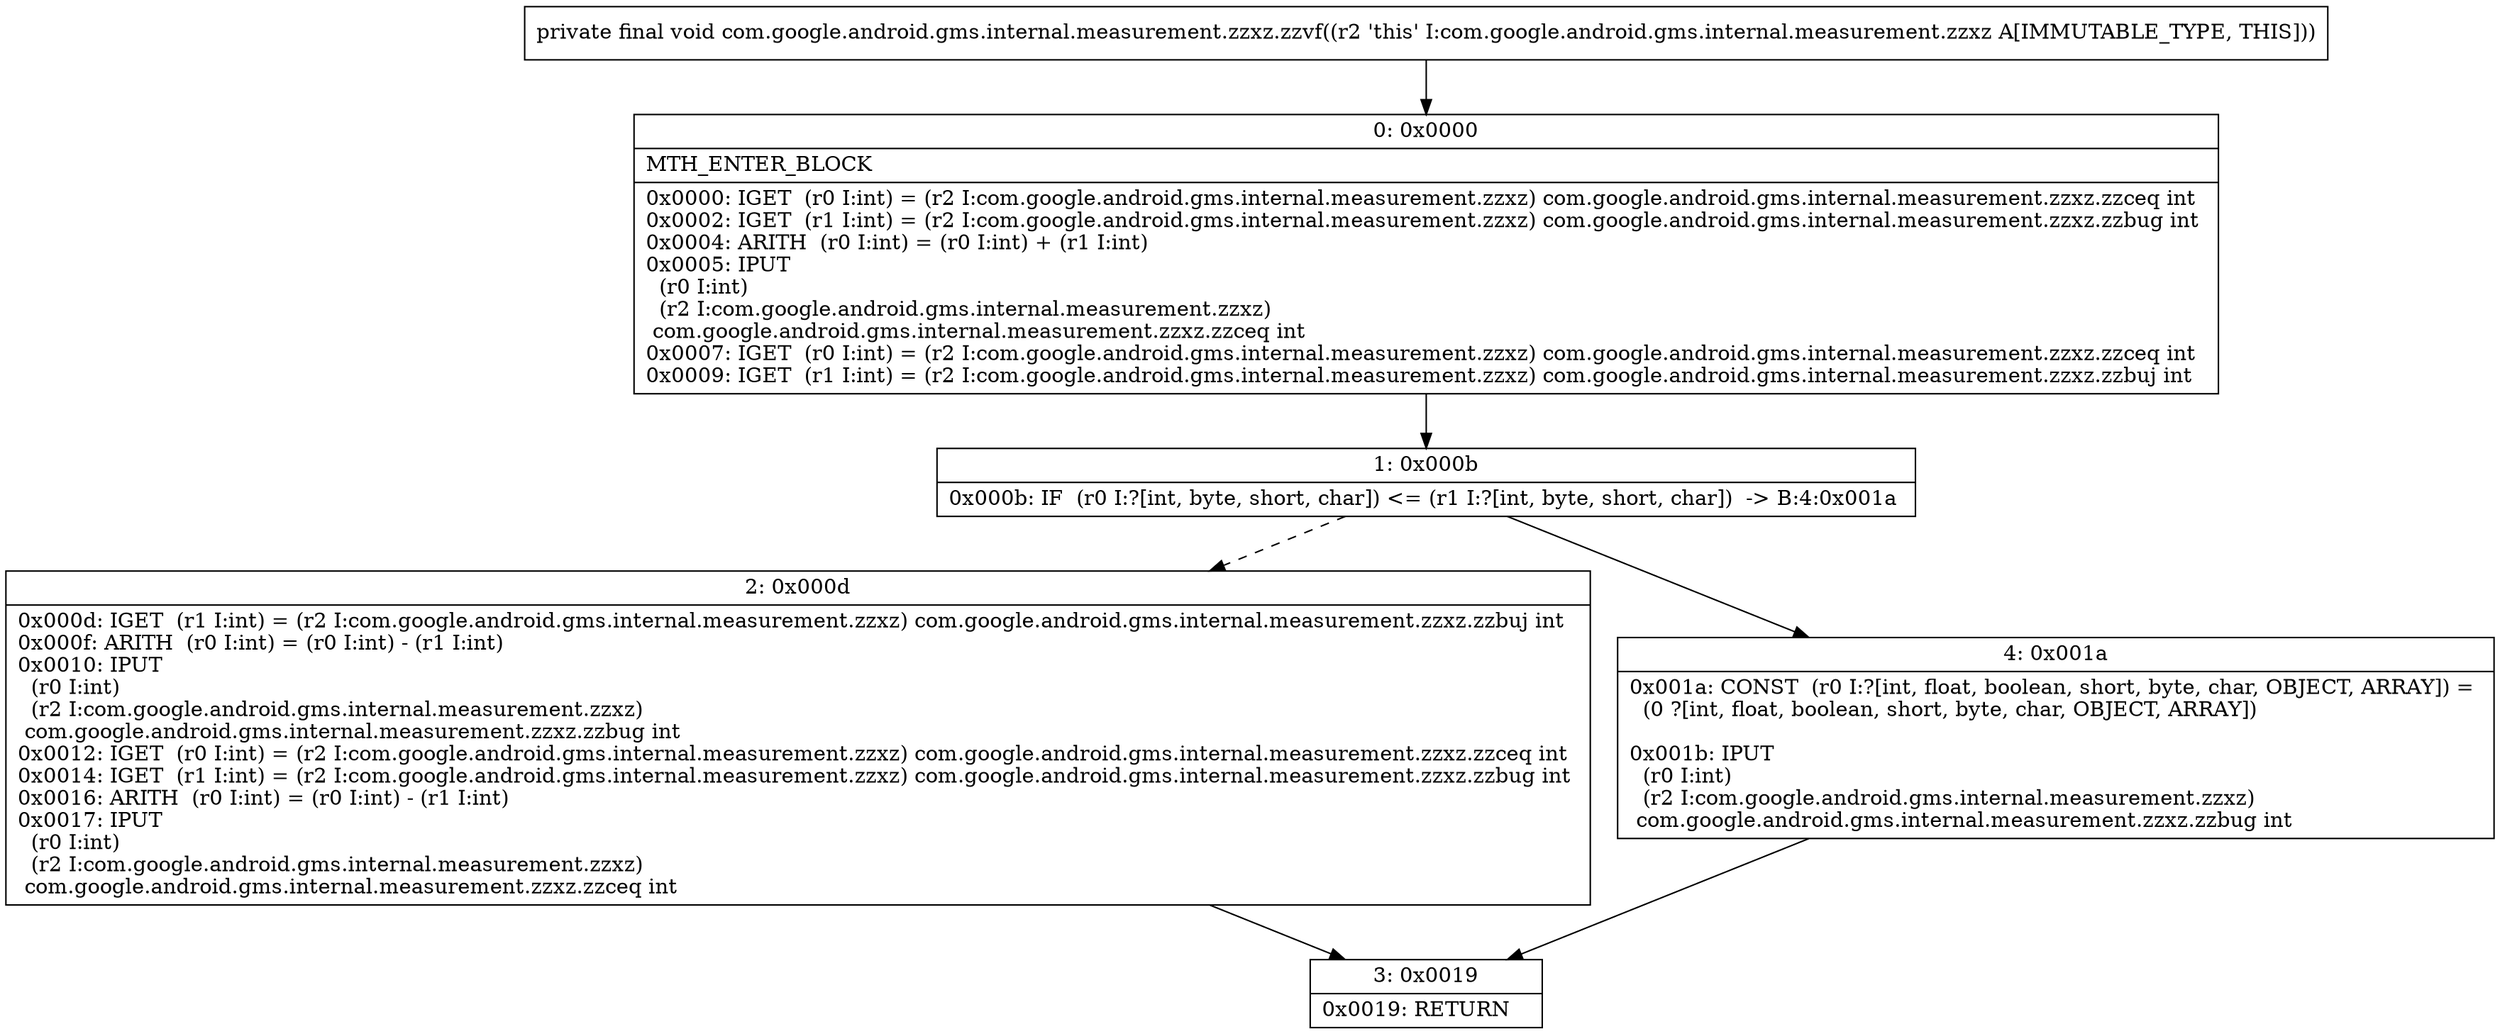 digraph "CFG forcom.google.android.gms.internal.measurement.zzxz.zzvf()V" {
Node_0 [shape=record,label="{0\:\ 0x0000|MTH_ENTER_BLOCK\l|0x0000: IGET  (r0 I:int) = (r2 I:com.google.android.gms.internal.measurement.zzxz) com.google.android.gms.internal.measurement.zzxz.zzceq int \l0x0002: IGET  (r1 I:int) = (r2 I:com.google.android.gms.internal.measurement.zzxz) com.google.android.gms.internal.measurement.zzxz.zzbug int \l0x0004: ARITH  (r0 I:int) = (r0 I:int) + (r1 I:int) \l0x0005: IPUT  \l  (r0 I:int)\l  (r2 I:com.google.android.gms.internal.measurement.zzxz)\l com.google.android.gms.internal.measurement.zzxz.zzceq int \l0x0007: IGET  (r0 I:int) = (r2 I:com.google.android.gms.internal.measurement.zzxz) com.google.android.gms.internal.measurement.zzxz.zzceq int \l0x0009: IGET  (r1 I:int) = (r2 I:com.google.android.gms.internal.measurement.zzxz) com.google.android.gms.internal.measurement.zzxz.zzbuj int \l}"];
Node_1 [shape=record,label="{1\:\ 0x000b|0x000b: IF  (r0 I:?[int, byte, short, char]) \<= (r1 I:?[int, byte, short, char])  \-\> B:4:0x001a \l}"];
Node_2 [shape=record,label="{2\:\ 0x000d|0x000d: IGET  (r1 I:int) = (r2 I:com.google.android.gms.internal.measurement.zzxz) com.google.android.gms.internal.measurement.zzxz.zzbuj int \l0x000f: ARITH  (r0 I:int) = (r0 I:int) \- (r1 I:int) \l0x0010: IPUT  \l  (r0 I:int)\l  (r2 I:com.google.android.gms.internal.measurement.zzxz)\l com.google.android.gms.internal.measurement.zzxz.zzbug int \l0x0012: IGET  (r0 I:int) = (r2 I:com.google.android.gms.internal.measurement.zzxz) com.google.android.gms.internal.measurement.zzxz.zzceq int \l0x0014: IGET  (r1 I:int) = (r2 I:com.google.android.gms.internal.measurement.zzxz) com.google.android.gms.internal.measurement.zzxz.zzbug int \l0x0016: ARITH  (r0 I:int) = (r0 I:int) \- (r1 I:int) \l0x0017: IPUT  \l  (r0 I:int)\l  (r2 I:com.google.android.gms.internal.measurement.zzxz)\l com.google.android.gms.internal.measurement.zzxz.zzceq int \l}"];
Node_3 [shape=record,label="{3\:\ 0x0019|0x0019: RETURN   \l}"];
Node_4 [shape=record,label="{4\:\ 0x001a|0x001a: CONST  (r0 I:?[int, float, boolean, short, byte, char, OBJECT, ARRAY]) = \l  (0 ?[int, float, boolean, short, byte, char, OBJECT, ARRAY])\l \l0x001b: IPUT  \l  (r0 I:int)\l  (r2 I:com.google.android.gms.internal.measurement.zzxz)\l com.google.android.gms.internal.measurement.zzxz.zzbug int \l}"];
MethodNode[shape=record,label="{private final void com.google.android.gms.internal.measurement.zzxz.zzvf((r2 'this' I:com.google.android.gms.internal.measurement.zzxz A[IMMUTABLE_TYPE, THIS])) }"];
MethodNode -> Node_0;
Node_0 -> Node_1;
Node_1 -> Node_2[style=dashed];
Node_1 -> Node_4;
Node_2 -> Node_3;
Node_4 -> Node_3;
}

